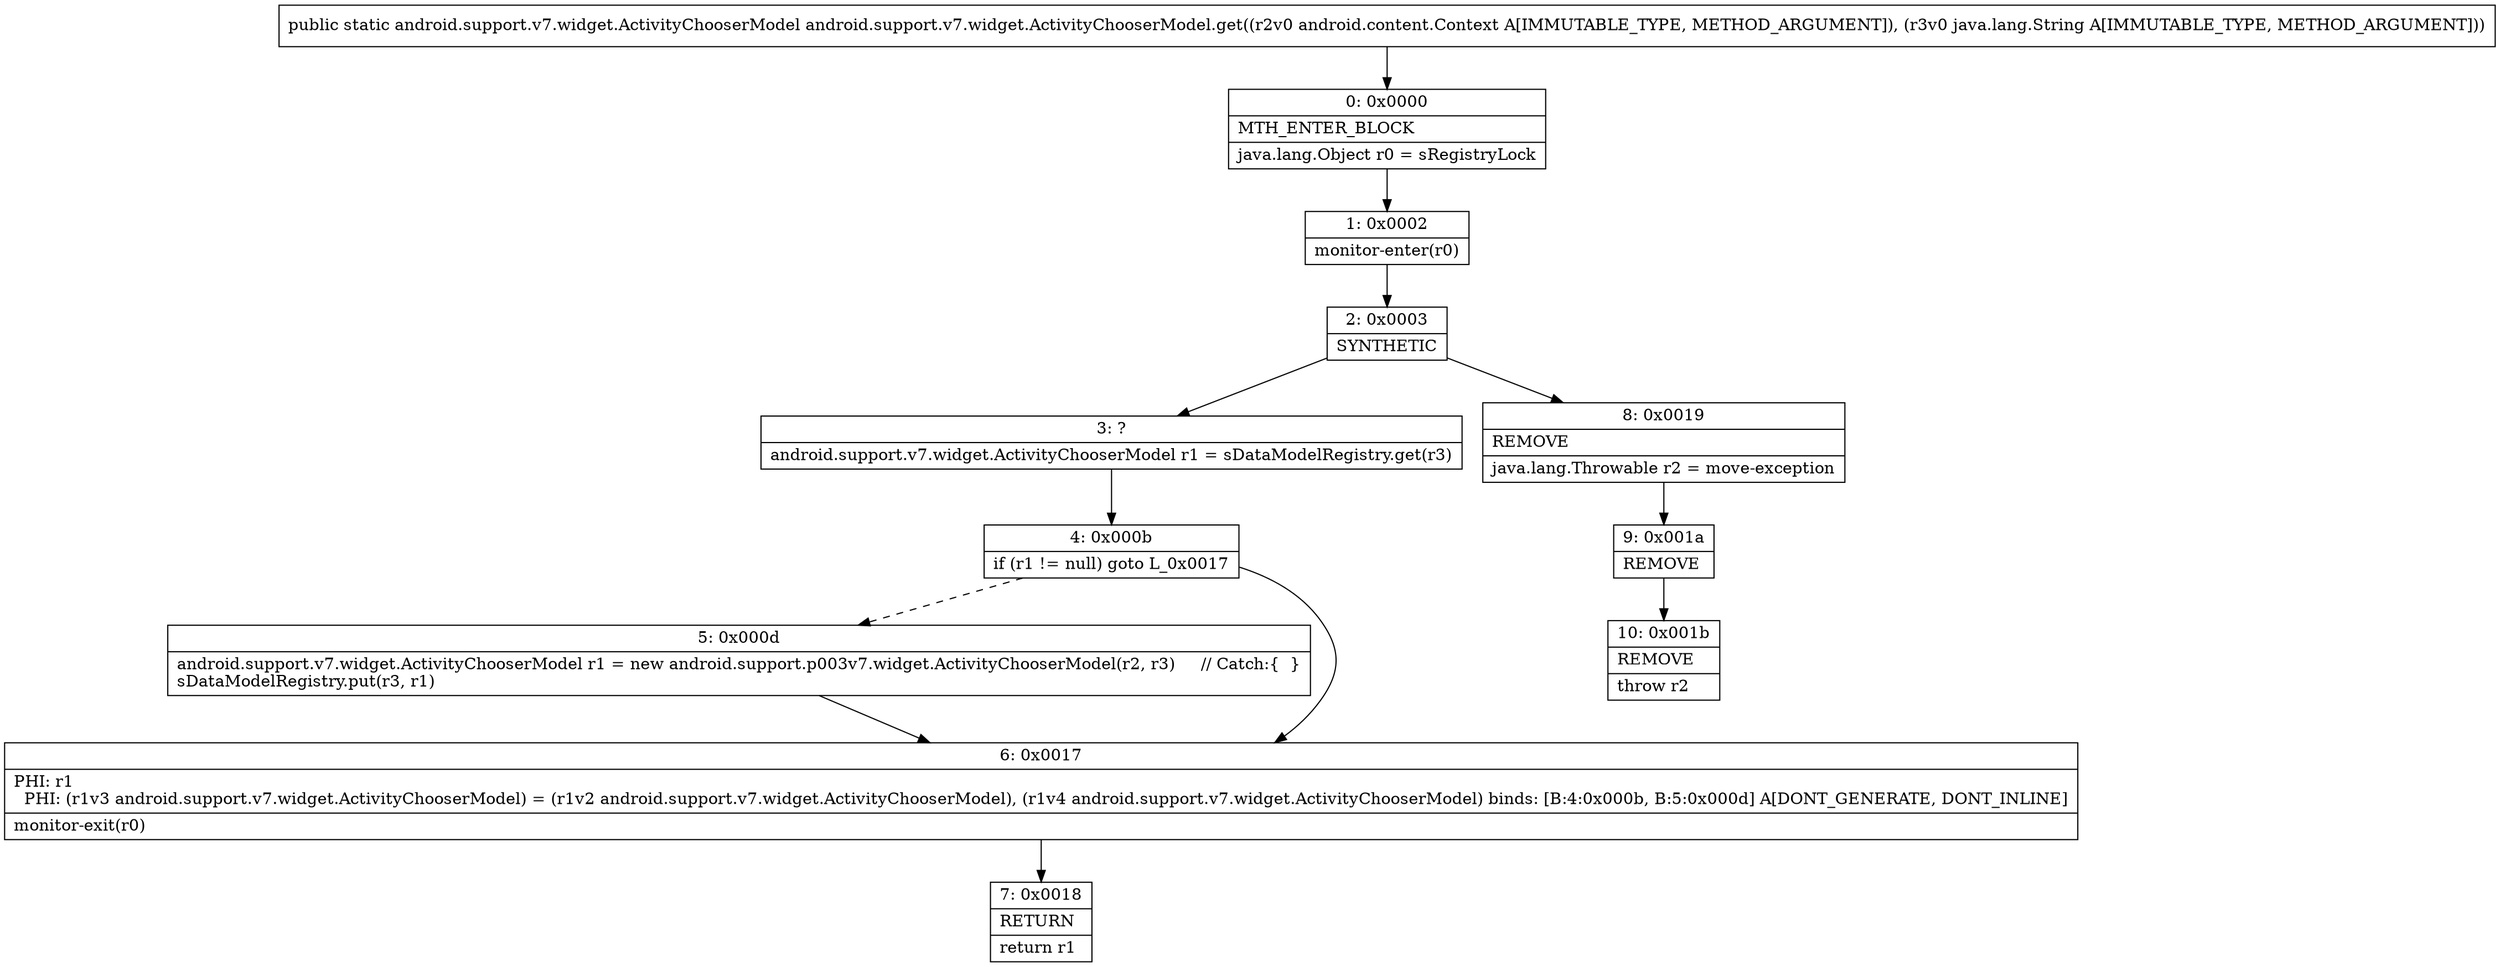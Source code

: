 digraph "CFG forandroid.support.v7.widget.ActivityChooserModel.get(Landroid\/content\/Context;Ljava\/lang\/String;)Landroid\/support\/v7\/widget\/ActivityChooserModel;" {
Node_0 [shape=record,label="{0\:\ 0x0000|MTH_ENTER_BLOCK\l|java.lang.Object r0 = sRegistryLock\l}"];
Node_1 [shape=record,label="{1\:\ 0x0002|monitor\-enter(r0)\l}"];
Node_2 [shape=record,label="{2\:\ 0x0003|SYNTHETIC\l}"];
Node_3 [shape=record,label="{3\:\ ?|android.support.v7.widget.ActivityChooserModel r1 = sDataModelRegistry.get(r3)\l}"];
Node_4 [shape=record,label="{4\:\ 0x000b|if (r1 != null) goto L_0x0017\l}"];
Node_5 [shape=record,label="{5\:\ 0x000d|android.support.v7.widget.ActivityChooserModel r1 = new android.support.p003v7.widget.ActivityChooserModel(r2, r3)     \/\/ Catch:\{  \}\lsDataModelRegistry.put(r3, r1)\l}"];
Node_6 [shape=record,label="{6\:\ 0x0017|PHI: r1 \l  PHI: (r1v3 android.support.v7.widget.ActivityChooserModel) = (r1v2 android.support.v7.widget.ActivityChooserModel), (r1v4 android.support.v7.widget.ActivityChooserModel) binds: [B:4:0x000b, B:5:0x000d] A[DONT_GENERATE, DONT_INLINE]\l|monitor\-exit(r0)\l}"];
Node_7 [shape=record,label="{7\:\ 0x0018|RETURN\l|return r1\l}"];
Node_8 [shape=record,label="{8\:\ 0x0019|REMOVE\l|java.lang.Throwable r2 = move\-exception\l}"];
Node_9 [shape=record,label="{9\:\ 0x001a|REMOVE\l}"];
Node_10 [shape=record,label="{10\:\ 0x001b|REMOVE\l|throw r2\l}"];
MethodNode[shape=record,label="{public static android.support.v7.widget.ActivityChooserModel android.support.v7.widget.ActivityChooserModel.get((r2v0 android.content.Context A[IMMUTABLE_TYPE, METHOD_ARGUMENT]), (r3v0 java.lang.String A[IMMUTABLE_TYPE, METHOD_ARGUMENT])) }"];
MethodNode -> Node_0;
Node_0 -> Node_1;
Node_1 -> Node_2;
Node_2 -> Node_3;
Node_2 -> Node_8;
Node_3 -> Node_4;
Node_4 -> Node_5[style=dashed];
Node_4 -> Node_6;
Node_5 -> Node_6;
Node_6 -> Node_7;
Node_8 -> Node_9;
Node_9 -> Node_10;
}

